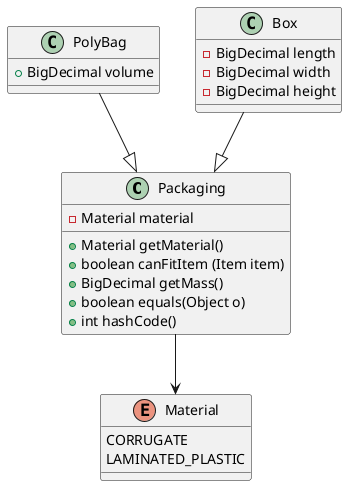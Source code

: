 @startuml
'https://plantuml.com/salt


class Packaging{
- Material material
+ Material getMaterial()
+ boolean canFitItem (Item item)
+ BigDecimal getMass()
+ boolean equals(Object o)
+ int hashCode()
}

enum Material {
CORRUGATE
LAMINATED_PLASTIC
}

class PolyBag{
+BigDecimal volume
}

class Box{
- BigDecimal length
- BigDecimal width
- BigDecimal height
}


Packaging --> Material
Box --|> Packaging
PolyBag --|> Packaging

@enduml